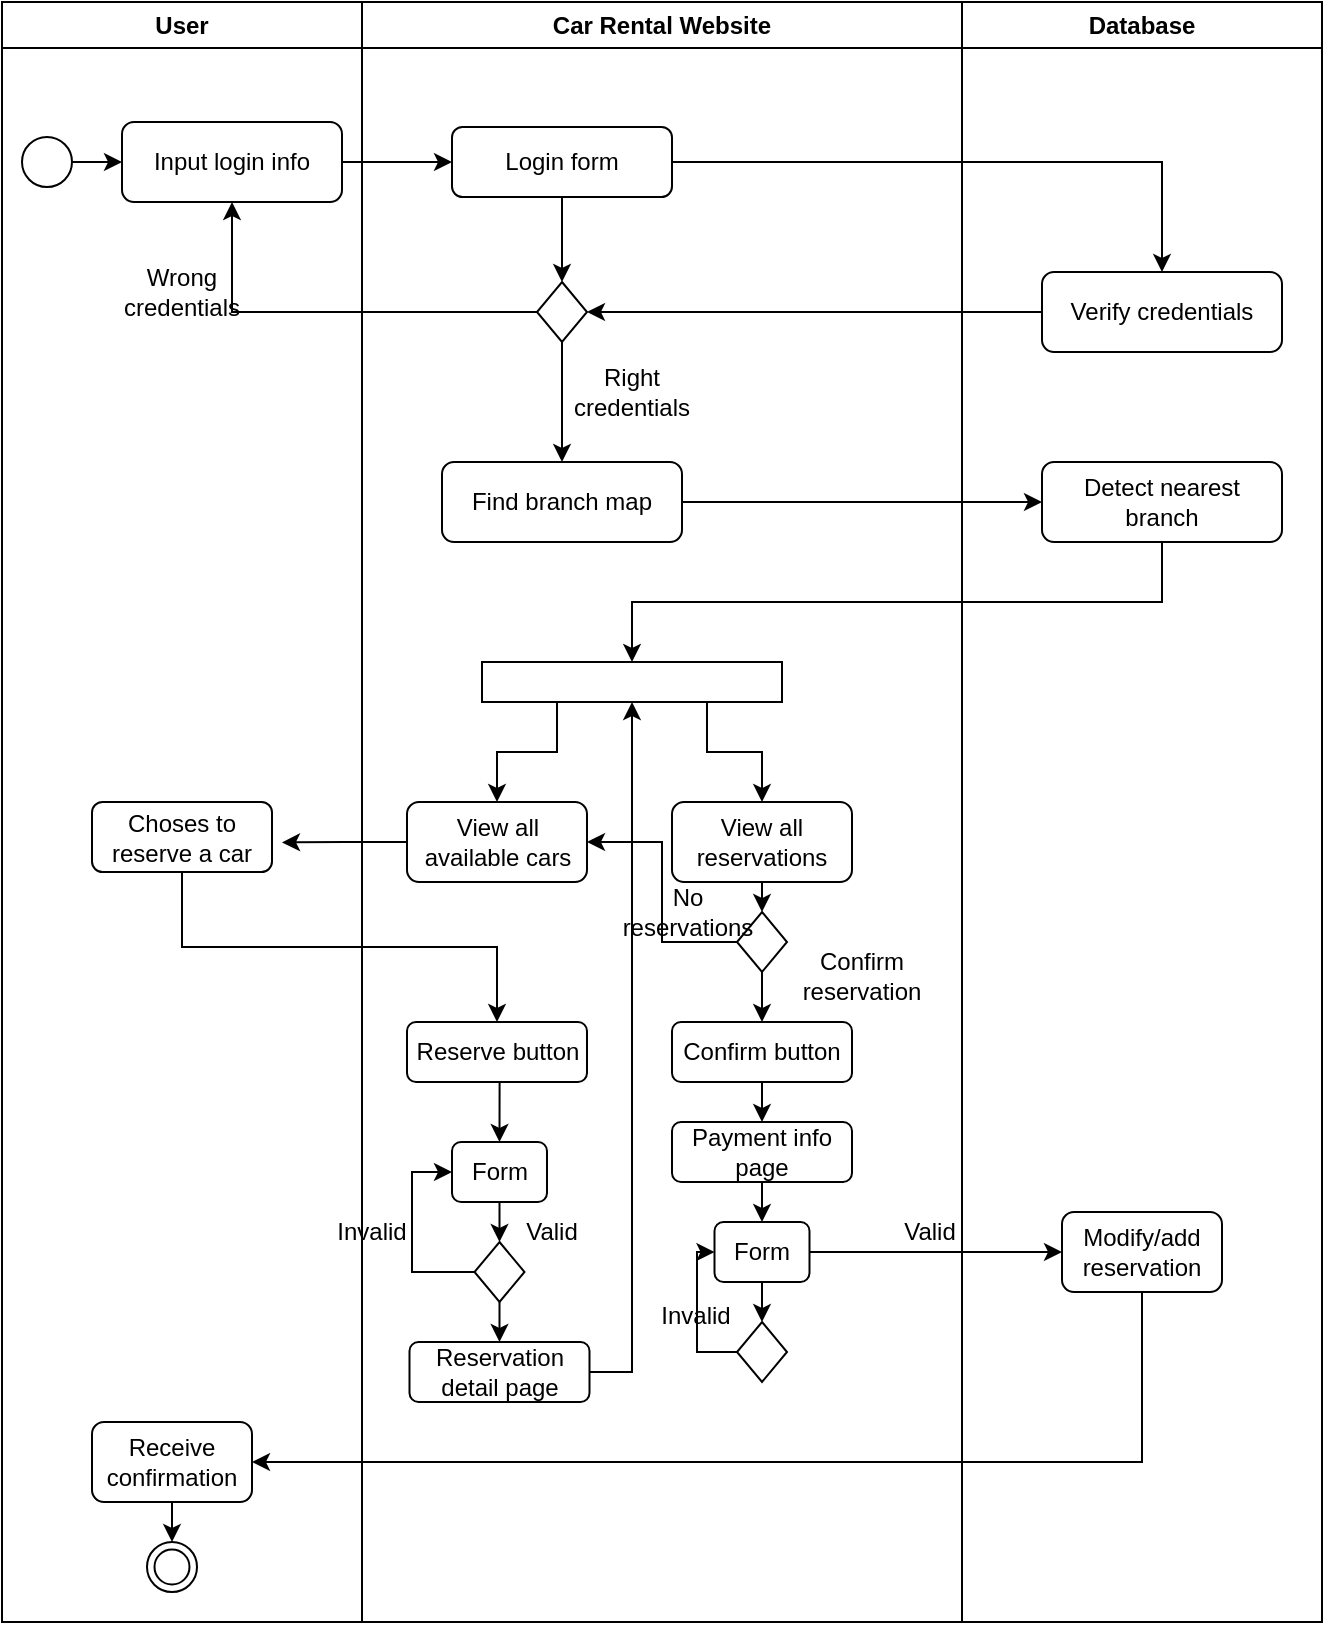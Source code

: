 <mxfile version="24.1.0" type="device">
  <diagram name="Page-1" id="GHCCZwFHGZ2dIF8Eq7Bc">
    <mxGraphModel dx="1677" dy="881" grid="1" gridSize="10" guides="1" tooltips="1" connect="1" arrows="1" fold="1" page="1" pageScale="1" pageWidth="850" pageHeight="1100" math="0" shadow="0">
      <root>
        <mxCell id="0" />
        <mxCell id="1" parent="0" />
        <mxCell id="qtLm0A7_fBKDtyC4aUwC-1" value="User" style="swimlane;whiteSpace=wrap;html=1;" parent="1" vertex="1">
          <mxGeometry x="120" y="80" width="180" height="810" as="geometry" />
        </mxCell>
        <mxCell id="qtLm0A7_fBKDtyC4aUwC-4" value="" style="ellipse;whiteSpace=wrap;html=1;aspect=fixed;" parent="qtLm0A7_fBKDtyC4aUwC-1" vertex="1">
          <mxGeometry x="10" y="67.5" width="25" height="25" as="geometry" />
        </mxCell>
        <mxCell id="qtLm0A7_fBKDtyC4aUwC-6" value="Input login info" style="rounded=1;whiteSpace=wrap;html=1;" parent="qtLm0A7_fBKDtyC4aUwC-1" vertex="1">
          <mxGeometry x="60" y="60" width="110" height="40" as="geometry" />
        </mxCell>
        <mxCell id="qtLm0A7_fBKDtyC4aUwC-8" value="" style="endArrow=classic;html=1;rounded=0;exitX=1;exitY=0.5;exitDx=0;exitDy=0;entryX=0;entryY=0.5;entryDx=0;entryDy=0;" parent="qtLm0A7_fBKDtyC4aUwC-1" source="qtLm0A7_fBKDtyC4aUwC-4" target="qtLm0A7_fBKDtyC4aUwC-6" edge="1">
          <mxGeometry width="50" height="50" relative="1" as="geometry">
            <mxPoint x="280" y="260" as="sourcePoint" />
            <mxPoint x="330" y="210" as="targetPoint" />
          </mxGeometry>
        </mxCell>
        <mxCell id="qtLm0A7_fBKDtyC4aUwC-16" value="Wrong credentials" style="text;html=1;strokeColor=none;fillColor=none;align=center;verticalAlign=middle;whiteSpace=wrap;rounded=0;" parent="qtLm0A7_fBKDtyC4aUwC-1" vertex="1">
          <mxGeometry x="60" y="130" width="60" height="30" as="geometry" />
        </mxCell>
        <mxCell id="DOATOJcdpVP5VAB-xwLo-117" value="Choses to reserve a car" style="rounded=1;whiteSpace=wrap;html=1;" parent="qtLm0A7_fBKDtyC4aUwC-1" vertex="1">
          <mxGeometry x="45" y="400" width="90" height="35" as="geometry" />
        </mxCell>
        <mxCell id="J1SGvVj9FcL3rWodPqAi-3" style="edgeStyle=orthogonalEdgeStyle;rounded=0;orthogonalLoop=1;jettySize=auto;html=1;exitX=0.5;exitY=1;exitDx=0;exitDy=0;entryX=0.5;entryY=0;entryDx=0;entryDy=0;" edge="1" parent="qtLm0A7_fBKDtyC4aUwC-1" source="DOATOJcdpVP5VAB-xwLo-144" target="J1SGvVj9FcL3rWodPqAi-1">
          <mxGeometry relative="1" as="geometry" />
        </mxCell>
        <mxCell id="DOATOJcdpVP5VAB-xwLo-144" value="Receive confirmation" style="rounded=1;whiteSpace=wrap;html=1;" parent="qtLm0A7_fBKDtyC4aUwC-1" vertex="1">
          <mxGeometry x="45" y="710" width="80" height="40" as="geometry" />
        </mxCell>
        <mxCell id="J1SGvVj9FcL3rWodPqAi-1" value="" style="ellipse;whiteSpace=wrap;html=1;aspect=fixed;" vertex="1" parent="qtLm0A7_fBKDtyC4aUwC-1">
          <mxGeometry x="72.5" y="770" width="25" height="25" as="geometry" />
        </mxCell>
        <mxCell id="J1SGvVj9FcL3rWodPqAi-2" value="" style="ellipse;whiteSpace=wrap;html=1;aspect=fixed;" vertex="1" parent="qtLm0A7_fBKDtyC4aUwC-1">
          <mxGeometry x="76.25" y="773.75" width="17.5" height="17.5" as="geometry" />
        </mxCell>
        <mxCell id="qtLm0A7_fBKDtyC4aUwC-2" value="Car Rental Website" style="swimlane;whiteSpace=wrap;html=1;" parent="1" vertex="1">
          <mxGeometry x="300" y="80" width="300" height="810" as="geometry" />
        </mxCell>
        <mxCell id="DOATOJcdpVP5VAB-xwLo-86" style="edgeStyle=orthogonalEdgeStyle;rounded=0;orthogonalLoop=1;jettySize=auto;html=1;exitX=0.5;exitY=1;exitDx=0;exitDy=0;entryX=0.5;entryY=0;entryDx=0;entryDy=0;" parent="qtLm0A7_fBKDtyC4aUwC-2" source="qtLm0A7_fBKDtyC4aUwC-7" target="qtLm0A7_fBKDtyC4aUwC-10" edge="1">
          <mxGeometry relative="1" as="geometry" />
        </mxCell>
        <mxCell id="qtLm0A7_fBKDtyC4aUwC-7" value="Login form" style="rounded=1;whiteSpace=wrap;html=1;" parent="qtLm0A7_fBKDtyC4aUwC-2" vertex="1">
          <mxGeometry x="45" y="62.5" width="110" height="35" as="geometry" />
        </mxCell>
        <mxCell id="DOATOJcdpVP5VAB-xwLo-93" style="edgeStyle=orthogonalEdgeStyle;rounded=0;orthogonalLoop=1;jettySize=auto;html=1;exitX=0.5;exitY=1;exitDx=0;exitDy=0;entryX=0.5;entryY=0;entryDx=0;entryDy=0;" parent="qtLm0A7_fBKDtyC4aUwC-2" source="qtLm0A7_fBKDtyC4aUwC-10" target="DOATOJcdpVP5VAB-xwLo-92" edge="1">
          <mxGeometry relative="1" as="geometry" />
        </mxCell>
        <mxCell id="qtLm0A7_fBKDtyC4aUwC-10" value="" style="rhombus;whiteSpace=wrap;html=1;" parent="qtLm0A7_fBKDtyC4aUwC-2" vertex="1">
          <mxGeometry x="87.5" y="140" width="25" height="30" as="geometry" />
        </mxCell>
        <mxCell id="qtLm0A7_fBKDtyC4aUwC-19" value="Right credentials" style="text;html=1;strokeColor=none;fillColor=none;align=center;verticalAlign=middle;whiteSpace=wrap;rounded=0;" parent="qtLm0A7_fBKDtyC4aUwC-2" vertex="1">
          <mxGeometry x="105" y="180" width="60" height="30" as="geometry" />
        </mxCell>
        <mxCell id="DOATOJcdpVP5VAB-xwLo-92" value="Find branch map" style="rounded=1;whiteSpace=wrap;html=1;" parent="qtLm0A7_fBKDtyC4aUwC-2" vertex="1">
          <mxGeometry x="40" y="230" width="120" height="40" as="geometry" />
        </mxCell>
        <mxCell id="DOATOJcdpVP5VAB-xwLo-101" style="edgeStyle=orthogonalEdgeStyle;rounded=0;orthogonalLoop=1;jettySize=auto;html=1;exitX=0.25;exitY=1;exitDx=0;exitDy=0;entryX=0.5;entryY=0;entryDx=0;entryDy=0;" parent="qtLm0A7_fBKDtyC4aUwC-2" source="DOATOJcdpVP5VAB-xwLo-96" target="DOATOJcdpVP5VAB-xwLo-99" edge="1">
          <mxGeometry relative="1" as="geometry" />
        </mxCell>
        <mxCell id="DOATOJcdpVP5VAB-xwLo-103" style="edgeStyle=orthogonalEdgeStyle;rounded=0;orthogonalLoop=1;jettySize=auto;html=1;exitX=0.75;exitY=1;exitDx=0;exitDy=0;entryX=0.5;entryY=0;entryDx=0;entryDy=0;" parent="qtLm0A7_fBKDtyC4aUwC-2" source="DOATOJcdpVP5VAB-xwLo-96" target="DOATOJcdpVP5VAB-xwLo-100" edge="1">
          <mxGeometry relative="1" as="geometry" />
        </mxCell>
        <mxCell id="DOATOJcdpVP5VAB-xwLo-96" value="" style="rounded=0;whiteSpace=wrap;html=1;" parent="qtLm0A7_fBKDtyC4aUwC-2" vertex="1">
          <mxGeometry x="60" y="330" width="150" height="20" as="geometry" />
        </mxCell>
        <mxCell id="DOATOJcdpVP5VAB-xwLo-118" style="edgeStyle=orthogonalEdgeStyle;rounded=0;orthogonalLoop=1;jettySize=auto;html=1;exitX=0;exitY=0.5;exitDx=0;exitDy=0;" parent="qtLm0A7_fBKDtyC4aUwC-2" source="DOATOJcdpVP5VAB-xwLo-99" edge="1">
          <mxGeometry relative="1" as="geometry">
            <mxPoint x="-40" y="420.2" as="targetPoint" />
          </mxGeometry>
        </mxCell>
        <mxCell id="DOATOJcdpVP5VAB-xwLo-99" value="View all available cars" style="rounded=1;whiteSpace=wrap;html=1;" parent="qtLm0A7_fBKDtyC4aUwC-2" vertex="1">
          <mxGeometry x="22.5" y="400" width="90" height="40" as="geometry" />
        </mxCell>
        <mxCell id="DOATOJcdpVP5VAB-xwLo-105" style="edgeStyle=orthogonalEdgeStyle;rounded=0;orthogonalLoop=1;jettySize=auto;html=1;exitX=0.5;exitY=1;exitDx=0;exitDy=0;entryX=0.5;entryY=0;entryDx=0;entryDy=0;" parent="qtLm0A7_fBKDtyC4aUwC-2" source="DOATOJcdpVP5VAB-xwLo-100" target="DOATOJcdpVP5VAB-xwLo-104" edge="1">
          <mxGeometry relative="1" as="geometry" />
        </mxCell>
        <mxCell id="DOATOJcdpVP5VAB-xwLo-100" value="View all reservations" style="rounded=1;whiteSpace=wrap;html=1;" parent="qtLm0A7_fBKDtyC4aUwC-2" vertex="1">
          <mxGeometry x="155" y="400" width="90" height="40" as="geometry" />
        </mxCell>
        <mxCell id="DOATOJcdpVP5VAB-xwLo-106" style="edgeStyle=orthogonalEdgeStyle;rounded=0;orthogonalLoop=1;jettySize=auto;html=1;exitX=0;exitY=0.5;exitDx=0;exitDy=0;entryX=1;entryY=0.5;entryDx=0;entryDy=0;" parent="qtLm0A7_fBKDtyC4aUwC-2" source="DOATOJcdpVP5VAB-xwLo-104" target="DOATOJcdpVP5VAB-xwLo-99" edge="1">
          <mxGeometry relative="1" as="geometry" />
        </mxCell>
        <mxCell id="DOATOJcdpVP5VAB-xwLo-110" style="edgeStyle=orthogonalEdgeStyle;rounded=0;orthogonalLoop=1;jettySize=auto;html=1;exitX=0.5;exitY=1;exitDx=0;exitDy=0;entryX=0.5;entryY=0;entryDx=0;entryDy=0;" parent="qtLm0A7_fBKDtyC4aUwC-2" source="DOATOJcdpVP5VAB-xwLo-104" target="DOATOJcdpVP5VAB-xwLo-109" edge="1">
          <mxGeometry relative="1" as="geometry" />
        </mxCell>
        <mxCell id="DOATOJcdpVP5VAB-xwLo-104" value="" style="rhombus;whiteSpace=wrap;html=1;" parent="qtLm0A7_fBKDtyC4aUwC-2" vertex="1">
          <mxGeometry x="187.5" y="455" width="25" height="30" as="geometry" />
        </mxCell>
        <mxCell id="DOATOJcdpVP5VAB-xwLo-107" value="No reservations" style="text;html=1;strokeColor=none;fillColor=none;align=center;verticalAlign=middle;whiteSpace=wrap;rounded=0;" parent="qtLm0A7_fBKDtyC4aUwC-2" vertex="1">
          <mxGeometry x="133" y="440" width="60" height="30" as="geometry" />
        </mxCell>
        <mxCell id="DOATOJcdpVP5VAB-xwLo-131" style="edgeStyle=orthogonalEdgeStyle;rounded=0;orthogonalLoop=1;jettySize=auto;html=1;exitX=0.5;exitY=1;exitDx=0;exitDy=0;entryX=0.5;entryY=0;entryDx=0;entryDy=0;" parent="qtLm0A7_fBKDtyC4aUwC-2" source="DOATOJcdpVP5VAB-xwLo-109" target="DOATOJcdpVP5VAB-xwLo-130" edge="1">
          <mxGeometry relative="1" as="geometry" />
        </mxCell>
        <mxCell id="DOATOJcdpVP5VAB-xwLo-109" value="Confirm button" style="rounded=1;whiteSpace=wrap;html=1;" parent="qtLm0A7_fBKDtyC4aUwC-2" vertex="1">
          <mxGeometry x="155" y="510" width="90" height="30" as="geometry" />
        </mxCell>
        <mxCell id="DOATOJcdpVP5VAB-xwLo-116" style="edgeStyle=orthogonalEdgeStyle;rounded=0;orthogonalLoop=1;jettySize=auto;html=1;exitX=0.5;exitY=1;exitDx=0;exitDy=0;entryX=0.5;entryY=0;entryDx=0;entryDy=0;" parent="qtLm0A7_fBKDtyC4aUwC-2" source="DOATOJcdpVP5VAB-xwLo-112" target="DOATOJcdpVP5VAB-xwLo-115" edge="1">
          <mxGeometry relative="1" as="geometry" />
        </mxCell>
        <mxCell id="DOATOJcdpVP5VAB-xwLo-112" value="Reserve button" style="rounded=1;whiteSpace=wrap;html=1;" parent="qtLm0A7_fBKDtyC4aUwC-2" vertex="1">
          <mxGeometry x="22.5" y="510" width="90" height="30" as="geometry" />
        </mxCell>
        <mxCell id="DOATOJcdpVP5VAB-xwLo-122" style="edgeStyle=orthogonalEdgeStyle;rounded=0;orthogonalLoop=1;jettySize=auto;html=1;exitX=0.5;exitY=1;exitDx=0;exitDy=0;entryX=0.5;entryY=0;entryDx=0;entryDy=0;" parent="qtLm0A7_fBKDtyC4aUwC-2" source="DOATOJcdpVP5VAB-xwLo-115" target="DOATOJcdpVP5VAB-xwLo-120" edge="1">
          <mxGeometry relative="1" as="geometry" />
        </mxCell>
        <mxCell id="DOATOJcdpVP5VAB-xwLo-115" value="Form" style="rounded=1;whiteSpace=wrap;html=1;" parent="qtLm0A7_fBKDtyC4aUwC-2" vertex="1">
          <mxGeometry x="45" y="570" width="47.5" height="30" as="geometry" />
        </mxCell>
        <mxCell id="DOATOJcdpVP5VAB-xwLo-123" style="edgeStyle=orthogonalEdgeStyle;rounded=0;orthogonalLoop=1;jettySize=auto;html=1;exitX=0;exitY=0.5;exitDx=0;exitDy=0;entryX=0;entryY=0.5;entryDx=0;entryDy=0;" parent="qtLm0A7_fBKDtyC4aUwC-2" source="DOATOJcdpVP5VAB-xwLo-120" target="DOATOJcdpVP5VAB-xwLo-115" edge="1">
          <mxGeometry relative="1" as="geometry" />
        </mxCell>
        <mxCell id="DOATOJcdpVP5VAB-xwLo-128" style="edgeStyle=orthogonalEdgeStyle;rounded=0;orthogonalLoop=1;jettySize=auto;html=1;exitX=0.5;exitY=1;exitDx=0;exitDy=0;entryX=0.5;entryY=0;entryDx=0;entryDy=0;" parent="qtLm0A7_fBKDtyC4aUwC-2" source="DOATOJcdpVP5VAB-xwLo-120" target="DOATOJcdpVP5VAB-xwLo-127" edge="1">
          <mxGeometry relative="1" as="geometry" />
        </mxCell>
        <mxCell id="DOATOJcdpVP5VAB-xwLo-120" value="" style="rhombus;whiteSpace=wrap;html=1;" parent="qtLm0A7_fBKDtyC4aUwC-2" vertex="1">
          <mxGeometry x="56.25" y="620" width="25" height="30" as="geometry" />
        </mxCell>
        <mxCell id="DOATOJcdpVP5VAB-xwLo-124" value="Valid" style="text;html=1;strokeColor=none;fillColor=none;align=center;verticalAlign=middle;whiteSpace=wrap;rounded=0;" parent="qtLm0A7_fBKDtyC4aUwC-2" vertex="1">
          <mxGeometry x="65" y="600" width="60" height="30" as="geometry" />
        </mxCell>
        <mxCell id="DOATOJcdpVP5VAB-xwLo-129" style="edgeStyle=orthogonalEdgeStyle;rounded=0;orthogonalLoop=1;jettySize=auto;html=1;exitX=1;exitY=0.5;exitDx=0;exitDy=0;entryX=0.5;entryY=1;entryDx=0;entryDy=0;" parent="qtLm0A7_fBKDtyC4aUwC-2" source="DOATOJcdpVP5VAB-xwLo-127" target="DOATOJcdpVP5VAB-xwLo-96" edge="1">
          <mxGeometry relative="1" as="geometry" />
        </mxCell>
        <mxCell id="DOATOJcdpVP5VAB-xwLo-127" value="Reservation detail page" style="rounded=1;whiteSpace=wrap;html=1;" parent="qtLm0A7_fBKDtyC4aUwC-2" vertex="1">
          <mxGeometry x="23.75" y="670" width="90" height="30" as="geometry" />
        </mxCell>
        <mxCell id="DOATOJcdpVP5VAB-xwLo-135" style="edgeStyle=orthogonalEdgeStyle;rounded=0;orthogonalLoop=1;jettySize=auto;html=1;exitX=0.5;exitY=1;exitDx=0;exitDy=0;entryX=0.5;entryY=0;entryDx=0;entryDy=0;" parent="qtLm0A7_fBKDtyC4aUwC-2" source="DOATOJcdpVP5VAB-xwLo-130" target="DOATOJcdpVP5VAB-xwLo-133" edge="1">
          <mxGeometry relative="1" as="geometry" />
        </mxCell>
        <mxCell id="DOATOJcdpVP5VAB-xwLo-130" value="Payment info page" style="rounded=1;whiteSpace=wrap;html=1;" parent="qtLm0A7_fBKDtyC4aUwC-2" vertex="1">
          <mxGeometry x="155" y="560" width="90" height="30" as="geometry" />
        </mxCell>
        <mxCell id="DOATOJcdpVP5VAB-xwLo-137" style="edgeStyle=orthogonalEdgeStyle;rounded=0;orthogonalLoop=1;jettySize=auto;html=1;exitX=0.5;exitY=1;exitDx=0;exitDy=0;entryX=0.5;entryY=0;entryDx=0;entryDy=0;" parent="qtLm0A7_fBKDtyC4aUwC-2" source="DOATOJcdpVP5VAB-xwLo-133" target="DOATOJcdpVP5VAB-xwLo-136" edge="1">
          <mxGeometry relative="1" as="geometry" />
        </mxCell>
        <mxCell id="DOATOJcdpVP5VAB-xwLo-133" value="Form" style="rounded=1;whiteSpace=wrap;html=1;" parent="qtLm0A7_fBKDtyC4aUwC-2" vertex="1">
          <mxGeometry x="176.25" y="610" width="47.5" height="30" as="geometry" />
        </mxCell>
        <mxCell id="DOATOJcdpVP5VAB-xwLo-138" style="edgeStyle=orthogonalEdgeStyle;rounded=0;orthogonalLoop=1;jettySize=auto;html=1;exitX=0;exitY=0.5;exitDx=0;exitDy=0;entryX=0;entryY=0.5;entryDx=0;entryDy=0;" parent="qtLm0A7_fBKDtyC4aUwC-2" source="DOATOJcdpVP5VAB-xwLo-136" target="DOATOJcdpVP5VAB-xwLo-133" edge="1">
          <mxGeometry relative="1" as="geometry" />
        </mxCell>
        <mxCell id="DOATOJcdpVP5VAB-xwLo-136" value="" style="rhombus;whiteSpace=wrap;html=1;" parent="qtLm0A7_fBKDtyC4aUwC-2" vertex="1">
          <mxGeometry x="187.5" y="660" width="25" height="30" as="geometry" />
        </mxCell>
        <mxCell id="qtLm0A7_fBKDtyC4aUwC-3" value="Database" style="swimlane;whiteSpace=wrap;html=1;" parent="1" vertex="1">
          <mxGeometry x="600" y="80" width="180" height="810" as="geometry" />
        </mxCell>
        <mxCell id="DOATOJcdpVP5VAB-xwLo-89" value="Verify credentials" style="rounded=1;whiteSpace=wrap;html=1;" parent="qtLm0A7_fBKDtyC4aUwC-3" vertex="1">
          <mxGeometry x="40" y="135" width="120" height="40" as="geometry" />
        </mxCell>
        <mxCell id="DOATOJcdpVP5VAB-xwLo-94" value="Detect nearest branch" style="rounded=1;whiteSpace=wrap;html=1;" parent="qtLm0A7_fBKDtyC4aUwC-3" vertex="1">
          <mxGeometry x="40" y="230" width="120" height="40" as="geometry" />
        </mxCell>
        <mxCell id="DOATOJcdpVP5VAB-xwLo-140" value="Modify/add reservation" style="rounded=1;whiteSpace=wrap;html=1;" parent="qtLm0A7_fBKDtyC4aUwC-3" vertex="1">
          <mxGeometry x="50" y="605" width="80" height="40" as="geometry" />
        </mxCell>
        <mxCell id="qtLm0A7_fBKDtyC4aUwC-9" value="" style="endArrow=classic;html=1;rounded=0;exitX=1;exitY=0.5;exitDx=0;exitDy=0;entryX=0;entryY=0.5;entryDx=0;entryDy=0;" parent="1" source="qtLm0A7_fBKDtyC4aUwC-6" target="qtLm0A7_fBKDtyC4aUwC-7" edge="1">
          <mxGeometry width="50" height="50" relative="1" as="geometry">
            <mxPoint x="165" y="170" as="sourcePoint" />
            <mxPoint x="190" y="170" as="targetPoint" />
          </mxGeometry>
        </mxCell>
        <mxCell id="DOATOJcdpVP5VAB-xwLo-87" style="edgeStyle=orthogonalEdgeStyle;rounded=0;orthogonalLoop=1;jettySize=auto;html=1;exitX=0;exitY=0.5;exitDx=0;exitDy=0;entryX=0.5;entryY=1;entryDx=0;entryDy=0;" parent="1" source="qtLm0A7_fBKDtyC4aUwC-10" target="qtLm0A7_fBKDtyC4aUwC-6" edge="1">
          <mxGeometry relative="1" as="geometry" />
        </mxCell>
        <mxCell id="DOATOJcdpVP5VAB-xwLo-90" style="edgeStyle=orthogonalEdgeStyle;rounded=0;orthogonalLoop=1;jettySize=auto;html=1;exitX=1;exitY=0.5;exitDx=0;exitDy=0;entryX=0.5;entryY=0;entryDx=0;entryDy=0;" parent="1" source="qtLm0A7_fBKDtyC4aUwC-7" target="DOATOJcdpVP5VAB-xwLo-89" edge="1">
          <mxGeometry relative="1" as="geometry" />
        </mxCell>
        <mxCell id="DOATOJcdpVP5VAB-xwLo-91" style="edgeStyle=orthogonalEdgeStyle;rounded=0;orthogonalLoop=1;jettySize=auto;html=1;exitX=0;exitY=0.5;exitDx=0;exitDy=0;entryX=1;entryY=0.5;entryDx=0;entryDy=0;" parent="1" source="DOATOJcdpVP5VAB-xwLo-89" target="qtLm0A7_fBKDtyC4aUwC-10" edge="1">
          <mxGeometry relative="1" as="geometry" />
        </mxCell>
        <mxCell id="DOATOJcdpVP5VAB-xwLo-95" style="edgeStyle=orthogonalEdgeStyle;rounded=0;orthogonalLoop=1;jettySize=auto;html=1;exitX=1;exitY=0.5;exitDx=0;exitDy=0;entryX=0;entryY=0.5;entryDx=0;entryDy=0;" parent="1" source="DOATOJcdpVP5VAB-xwLo-92" target="DOATOJcdpVP5VAB-xwLo-94" edge="1">
          <mxGeometry relative="1" as="geometry" />
        </mxCell>
        <mxCell id="DOATOJcdpVP5VAB-xwLo-98" style="edgeStyle=orthogonalEdgeStyle;rounded=0;orthogonalLoop=1;jettySize=auto;html=1;exitX=0.5;exitY=1;exitDx=0;exitDy=0;entryX=0.5;entryY=0;entryDx=0;entryDy=0;" parent="1" source="DOATOJcdpVP5VAB-xwLo-94" target="DOATOJcdpVP5VAB-xwLo-96" edge="1">
          <mxGeometry relative="1" as="geometry" />
        </mxCell>
        <mxCell id="DOATOJcdpVP5VAB-xwLo-111" value="Confirm reservation" style="text;html=1;strokeColor=none;fillColor=none;align=center;verticalAlign=middle;whiteSpace=wrap;rounded=0;" parent="1" vertex="1">
          <mxGeometry x="520" y="552" width="60" height="30" as="geometry" />
        </mxCell>
        <mxCell id="DOATOJcdpVP5VAB-xwLo-119" style="edgeStyle=orthogonalEdgeStyle;rounded=0;orthogonalLoop=1;jettySize=auto;html=1;exitX=0.5;exitY=1;exitDx=0;exitDy=0;entryX=0.5;entryY=0;entryDx=0;entryDy=0;" parent="1" source="DOATOJcdpVP5VAB-xwLo-117" target="DOATOJcdpVP5VAB-xwLo-112" edge="1">
          <mxGeometry relative="1" as="geometry" />
        </mxCell>
        <mxCell id="DOATOJcdpVP5VAB-xwLo-125" value="Invalid" style="text;html=1;strokeColor=none;fillColor=none;align=center;verticalAlign=middle;whiteSpace=wrap;rounded=0;" parent="1" vertex="1">
          <mxGeometry x="275" y="680" width="60" height="30" as="geometry" />
        </mxCell>
        <mxCell id="DOATOJcdpVP5VAB-xwLo-139" value="Invalid" style="text;html=1;strokeColor=none;fillColor=none;align=center;verticalAlign=middle;whiteSpace=wrap;rounded=0;" parent="1" vertex="1">
          <mxGeometry x="437" y="722" width="60" height="30" as="geometry" />
        </mxCell>
        <mxCell id="DOATOJcdpVP5VAB-xwLo-141" style="edgeStyle=orthogonalEdgeStyle;rounded=0;orthogonalLoop=1;jettySize=auto;html=1;exitX=1;exitY=0.5;exitDx=0;exitDy=0;" parent="1" source="DOATOJcdpVP5VAB-xwLo-133" target="DOATOJcdpVP5VAB-xwLo-140" edge="1">
          <mxGeometry relative="1" as="geometry" />
        </mxCell>
        <mxCell id="DOATOJcdpVP5VAB-xwLo-142" value="Valid" style="text;html=1;strokeColor=none;fillColor=none;align=center;verticalAlign=middle;whiteSpace=wrap;rounded=0;" parent="1" vertex="1">
          <mxGeometry x="554" y="680" width="60" height="30" as="geometry" />
        </mxCell>
        <mxCell id="DOATOJcdpVP5VAB-xwLo-145" style="edgeStyle=orthogonalEdgeStyle;rounded=0;orthogonalLoop=1;jettySize=auto;html=1;exitX=0.5;exitY=1;exitDx=0;exitDy=0;entryX=1;entryY=0.5;entryDx=0;entryDy=0;" parent="1" source="DOATOJcdpVP5VAB-xwLo-140" target="DOATOJcdpVP5VAB-xwLo-144" edge="1">
          <mxGeometry relative="1" as="geometry" />
        </mxCell>
      </root>
    </mxGraphModel>
  </diagram>
</mxfile>
